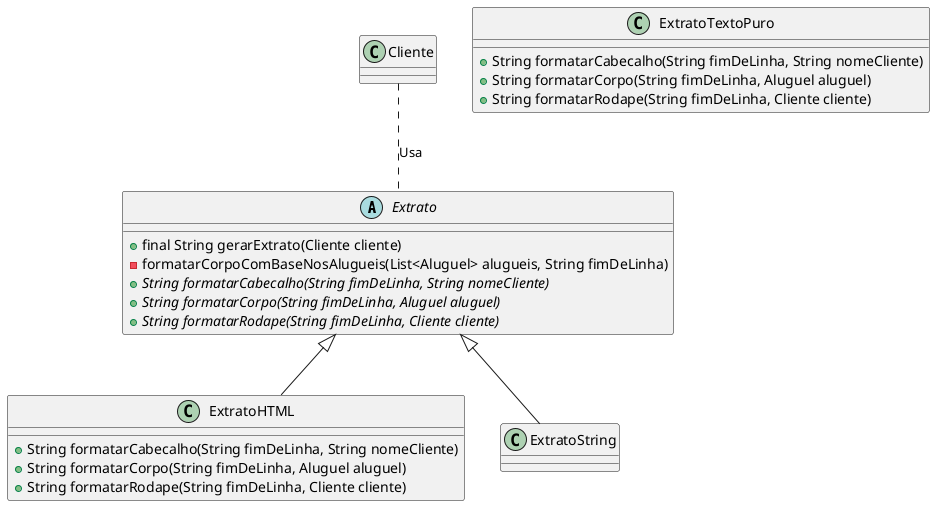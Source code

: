 @startuml locadora

abstract class Extrato {
    + final String gerarExtrato(Cliente cliente)
    - formatarCorpoComBaseNosAlugueis(List<Aluguel> alugueis, String fimDeLinha)
    + {abstract} String formatarCabecalho(String fimDeLinha, String nomeCliente)
    + {abstract} String formatarCorpo(String fimDeLinha, Aluguel aluguel)
    + {abstract} String formatarRodape(String fimDeLinha, Cliente cliente)

}

class ExtratoHTML {
    
    + String formatarCabecalho(String fimDeLinha, String nomeCliente)
    + String formatarCorpo(String fimDeLinha, Aluguel aluguel)
    + String formatarRodape(String fimDeLinha, Cliente cliente)
}

class ExtratoTextoPuro {

    + String formatarCabecalho(String fimDeLinha, String nomeCliente)
    + String formatarCorpo(String fimDeLinha, Aluguel aluguel)
    + String formatarRodape(String fimDeLinha, Cliente cliente)
}

class Cliente { }

class ExtratoHTML extends Extrato
class ExtratoString extends Extrato

Cliente .. Extrato : Usa

@enduml